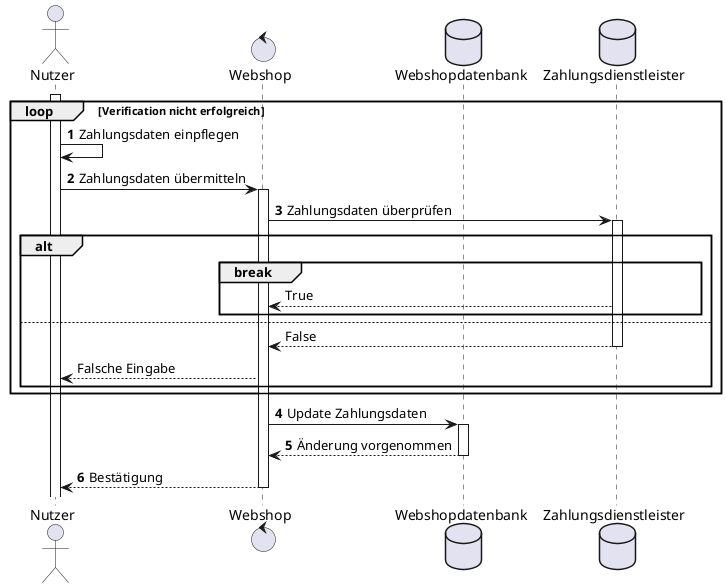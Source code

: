 @startuml zahlungsdaten_hinzufuegen

    actor Nutzer
    control Webshop
    database Webshopdatenbank
    database Zahlungsdienstleister

    skinparam responseMessageBelowArrow true
    autonumber
    
    loop Verification nicht erfolgreich
        activate Nutzer
        Nutzer -> Nutzer : Zahlungsdaten einpflegen
        Nutzer -> Webshop : Zahlungsdaten übermitteln
        activate Webshop
        Webshop -> Zahlungsdienstleister : Zahlungsdaten überprüfen
        activate Zahlungsdienstleister
        autonumber stop
        alt  
            break
                Zahlungsdienstleister --> Webshop : True
                
            end
        else 
            Zahlungsdienstleister --> Webshop : False    
            deactivate Zahlungsdienstleister
            Webshop --> Nutzer : Falsche Eingabe
        end
    end
    autonumber resume
    Webshop -> Webshopdatenbank : Update Zahlungsdaten
    activate Webshopdatenbank
    Webshopdatenbank --> Webshop : Änderung vorgenommen
    deactivate Webshopdatenbank
    Webshop --> Nutzer : Bestätigung

    deactivate Webshop

@enduml